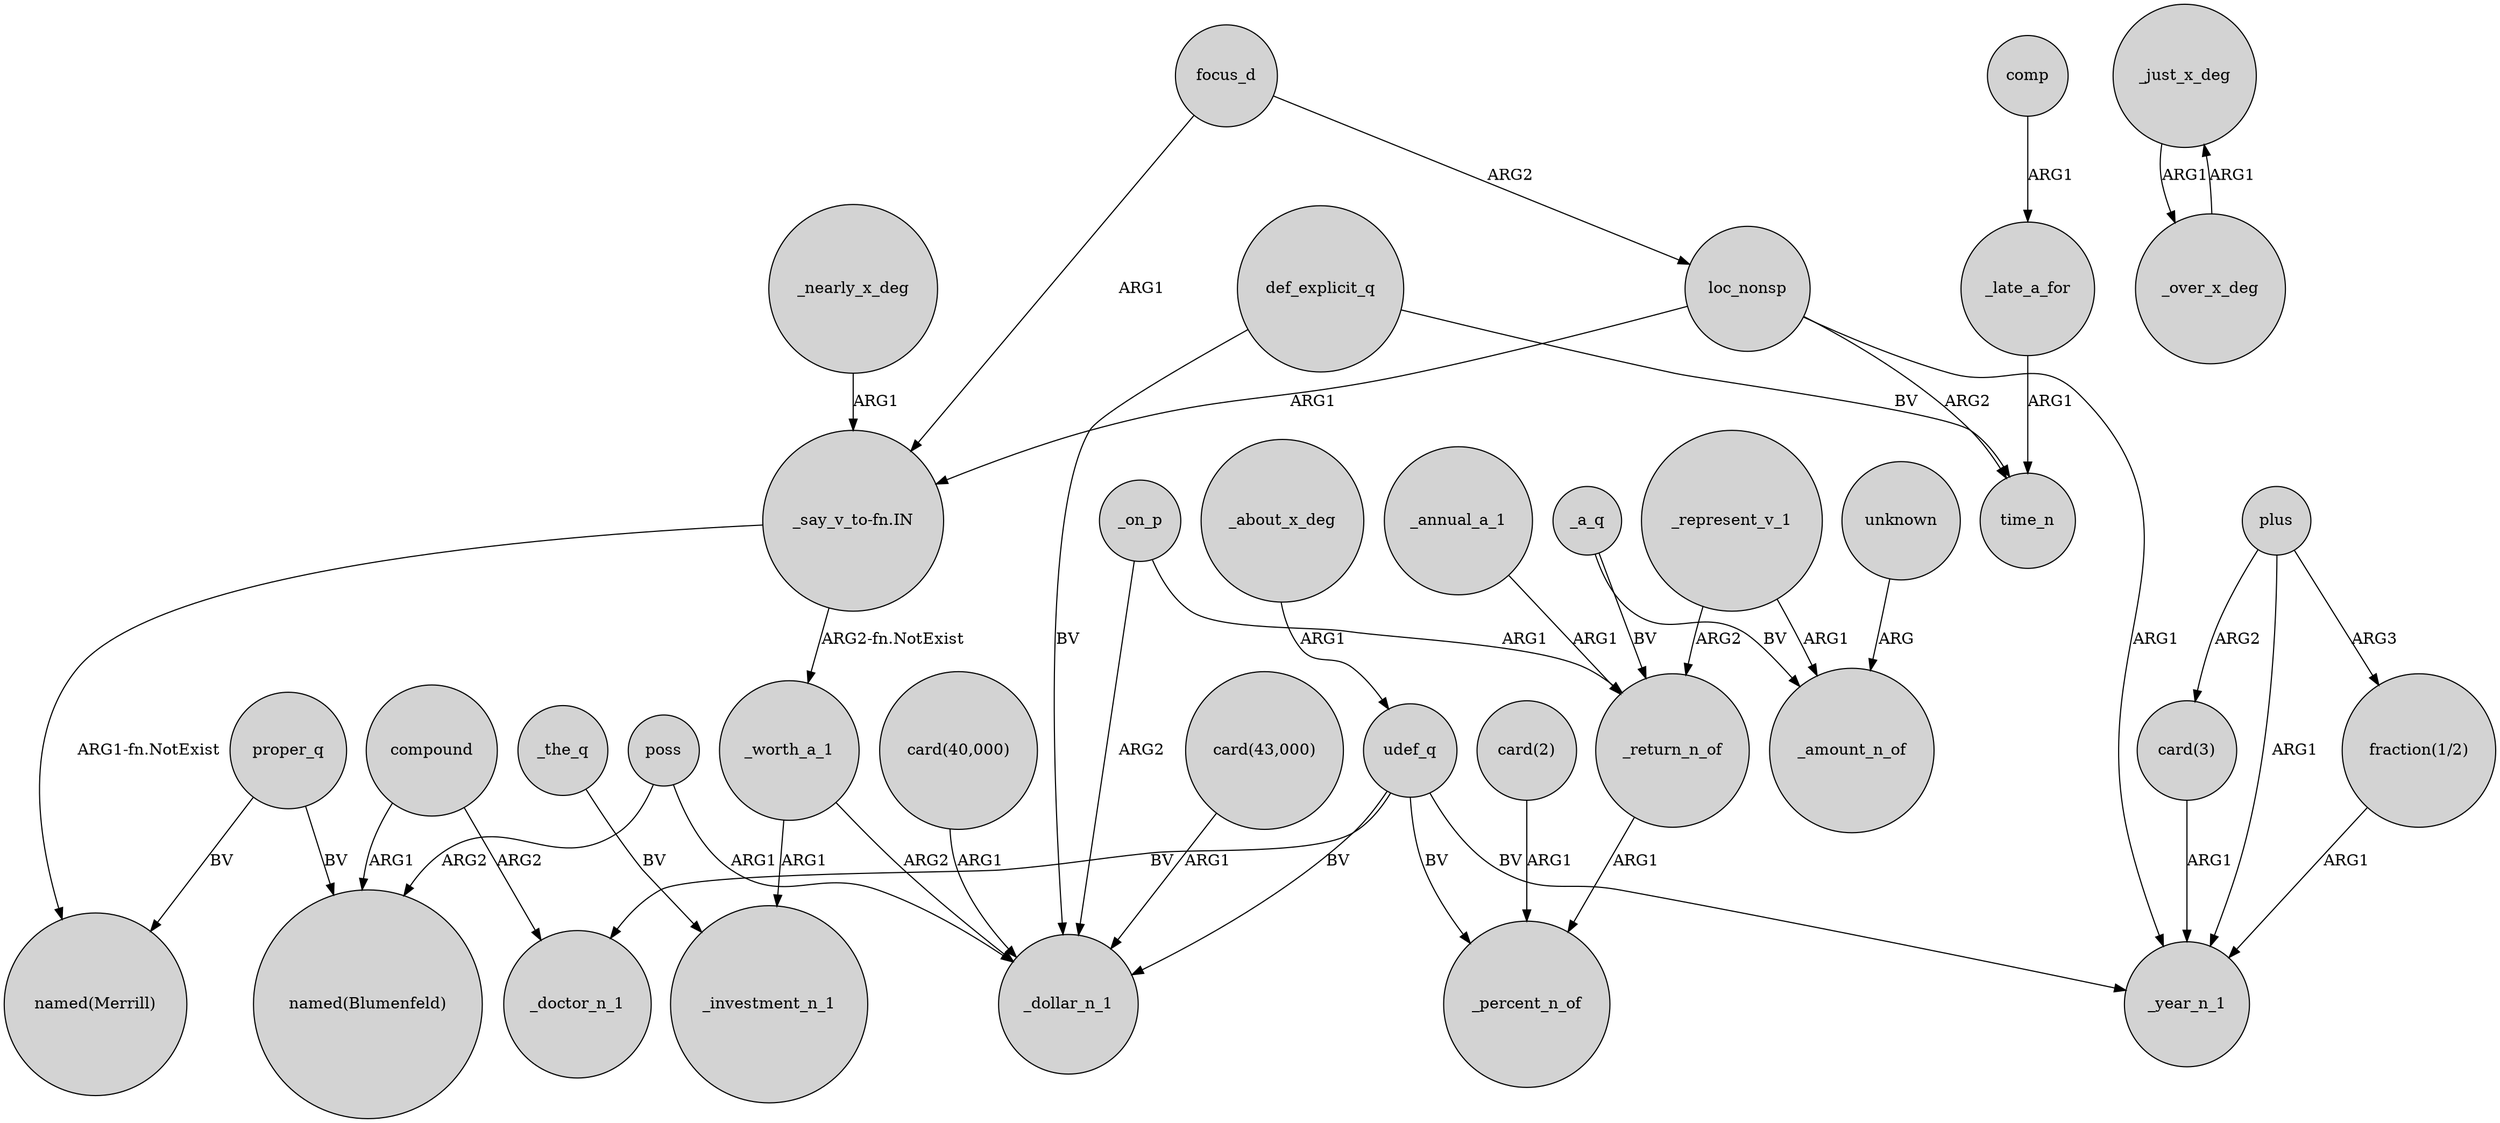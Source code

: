 digraph {
	node [shape=circle style=filled]
	focus_d -> loc_nonsp [label=ARG2]
	compound -> _doctor_n_1 [label=ARG2]
	_return_n_of -> _percent_n_of [label=ARG1]
	comp -> _late_a_for [label=ARG1]
	_represent_v_1 -> _amount_n_of [label=ARG1]
	def_explicit_q -> time_n [label=BV]
	loc_nonsp -> _year_n_1 [label=ARG1]
	_just_x_deg -> _over_x_deg [label=ARG1]
	_worth_a_1 -> _dollar_n_1 [label=ARG2]
	poss -> _dollar_n_1 [label=ARG1]
	"card(43,000)" -> _dollar_n_1 [label=ARG1]
	"card(2)" -> _percent_n_of [label=ARG1]
	_about_x_deg -> udef_q [label=ARG1]
	_represent_v_1 -> _return_n_of [label=ARG2]
	udef_q -> _doctor_n_1 [label=BV]
	"card(40,000)" -> _dollar_n_1 [label=ARG1]
	loc_nonsp -> time_n [label=ARG2]
	_a_q -> _return_n_of [label=BV]
	proper_q -> "named(Blumenfeld)" [label=BV]
	_nearly_x_deg -> "_say_v_to-fn.IN" [label=ARG1]
	"_say_v_to-fn.IN" -> "named(Merrill)" [label="ARG1-fn.NotExist"]
	_over_x_deg -> _just_x_deg [label=ARG1]
	compound -> "named(Blumenfeld)" [label=ARG1]
	_on_p -> _return_n_of [label=ARG1]
	poss -> "named(Blumenfeld)" [label=ARG2]
	unknown -> _amount_n_of [label=ARG]
	"_say_v_to-fn.IN" -> _worth_a_1 [label="ARG2-fn.NotExist"]
	loc_nonsp -> "_say_v_to-fn.IN" [label=ARG1]
	"card(3)" -> _year_n_1 [label=ARG1]
	plus -> "card(3)" [label=ARG2]
	_worth_a_1 -> _investment_n_1 [label=ARG1]
	plus -> "fraction(1/2)" [label=ARG3]
	_on_p -> _dollar_n_1 [label=ARG2]
	plus -> _year_n_1 [label=ARG1]
	udef_q -> _year_n_1 [label=BV]
	proper_q -> "named(Merrill)" [label=BV]
	_the_q -> _investment_n_1 [label=BV]
	_late_a_for -> time_n [label=ARG1]
	"fraction(1/2)" -> _year_n_1 [label=ARG1]
	udef_q -> _percent_n_of [label=BV]
	def_explicit_q -> _dollar_n_1 [label=BV]
	_annual_a_1 -> _return_n_of [label=ARG1]
	udef_q -> _dollar_n_1 [label=BV]
	focus_d -> "_say_v_to-fn.IN" [label=ARG1]
	_a_q -> _amount_n_of [label=BV]
}
